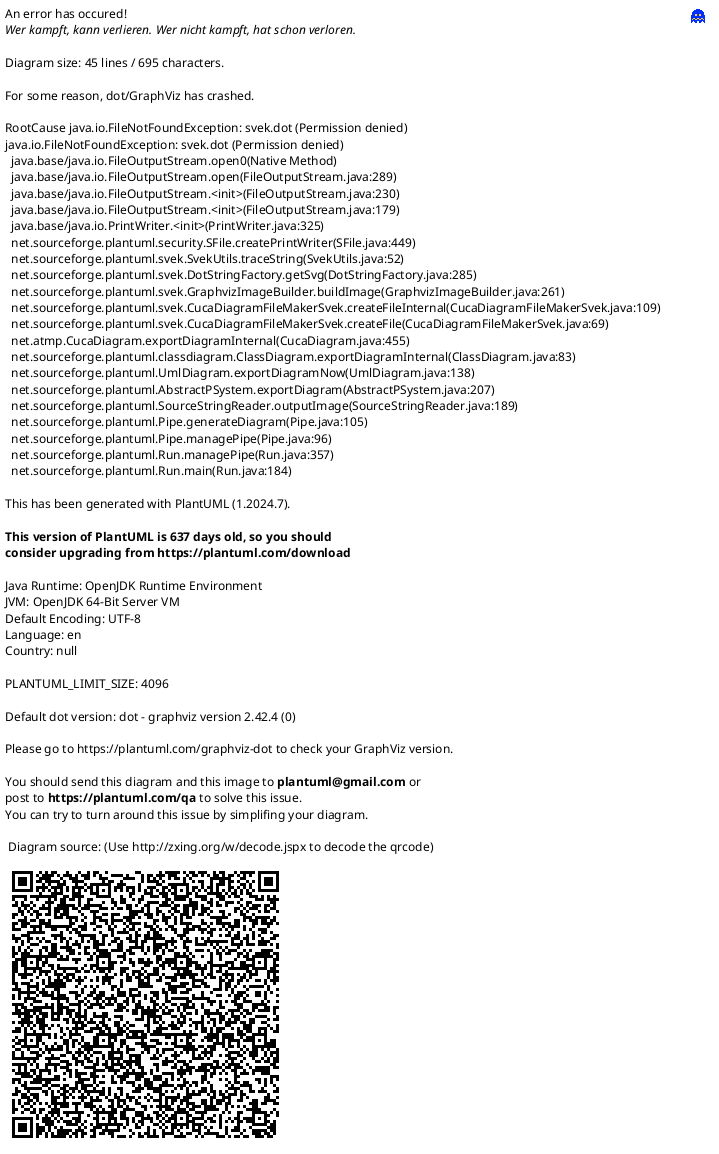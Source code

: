 @startuml
' ____________________________________________________________________________
' ____ CONFIGURATION OPTIONS __________________________________________________
' debug flag creates a 'svek.dot' and 'svek.svg' file in ~/
!pragma svek_trace on

' package graphical style
skinparam packageStyle folder

' don't use symbols to indicate visibility
' skinparam classAttributeIconsize 0


' ____________________________________________________________________________
' ____ CLASS DEFINITIONS ______________________________________________________
package autonameow.analyze {
    class AnalyzerBase {
        fileObject:FileObject
        --
        +toString():String
    }
}



' ____________________________________________________________________________
' ____ PACKAGE HIERARCHY _____________________________________________________
se.hig.oodp.lab.model +-- se.hig.oodp.lab.model.figure
se.hig.oodp.lab.model +-- se.hig.oodp.lab.model.simplefigure


' ____________________________________________________________________________
' ____ RELATIONS BETWEEN CLASSES _____________________________________________
' <|--      extension
' *--       composition
' o--       aggregation

' COMPOSITION
' Figure <.. Vertex2D
' SimpleFigure <.. Vertex2D
Figure       "1" *-- "many" Vertex2D : contains
SimpleFigure "1" *-- "1"    Vertex2D : contains

' INHERITANCE
SimpleFigure <|-- Point
SimpleFigure <|-- Circle
SimpleFigure <|-- Ellipse

' IMPLEMENT INTERFACES
Movable <.. Figure
Rotatable <.. Figure
Scalable <.. Figure

Movable <.. SimpleFigure
Scalable <.. SimpleFigure

' INHERITANCE
Figure <|-- Line
Figure <|-- Triangle
Figure <|-- Rectangle
Figure <|-- Square




@enduml
